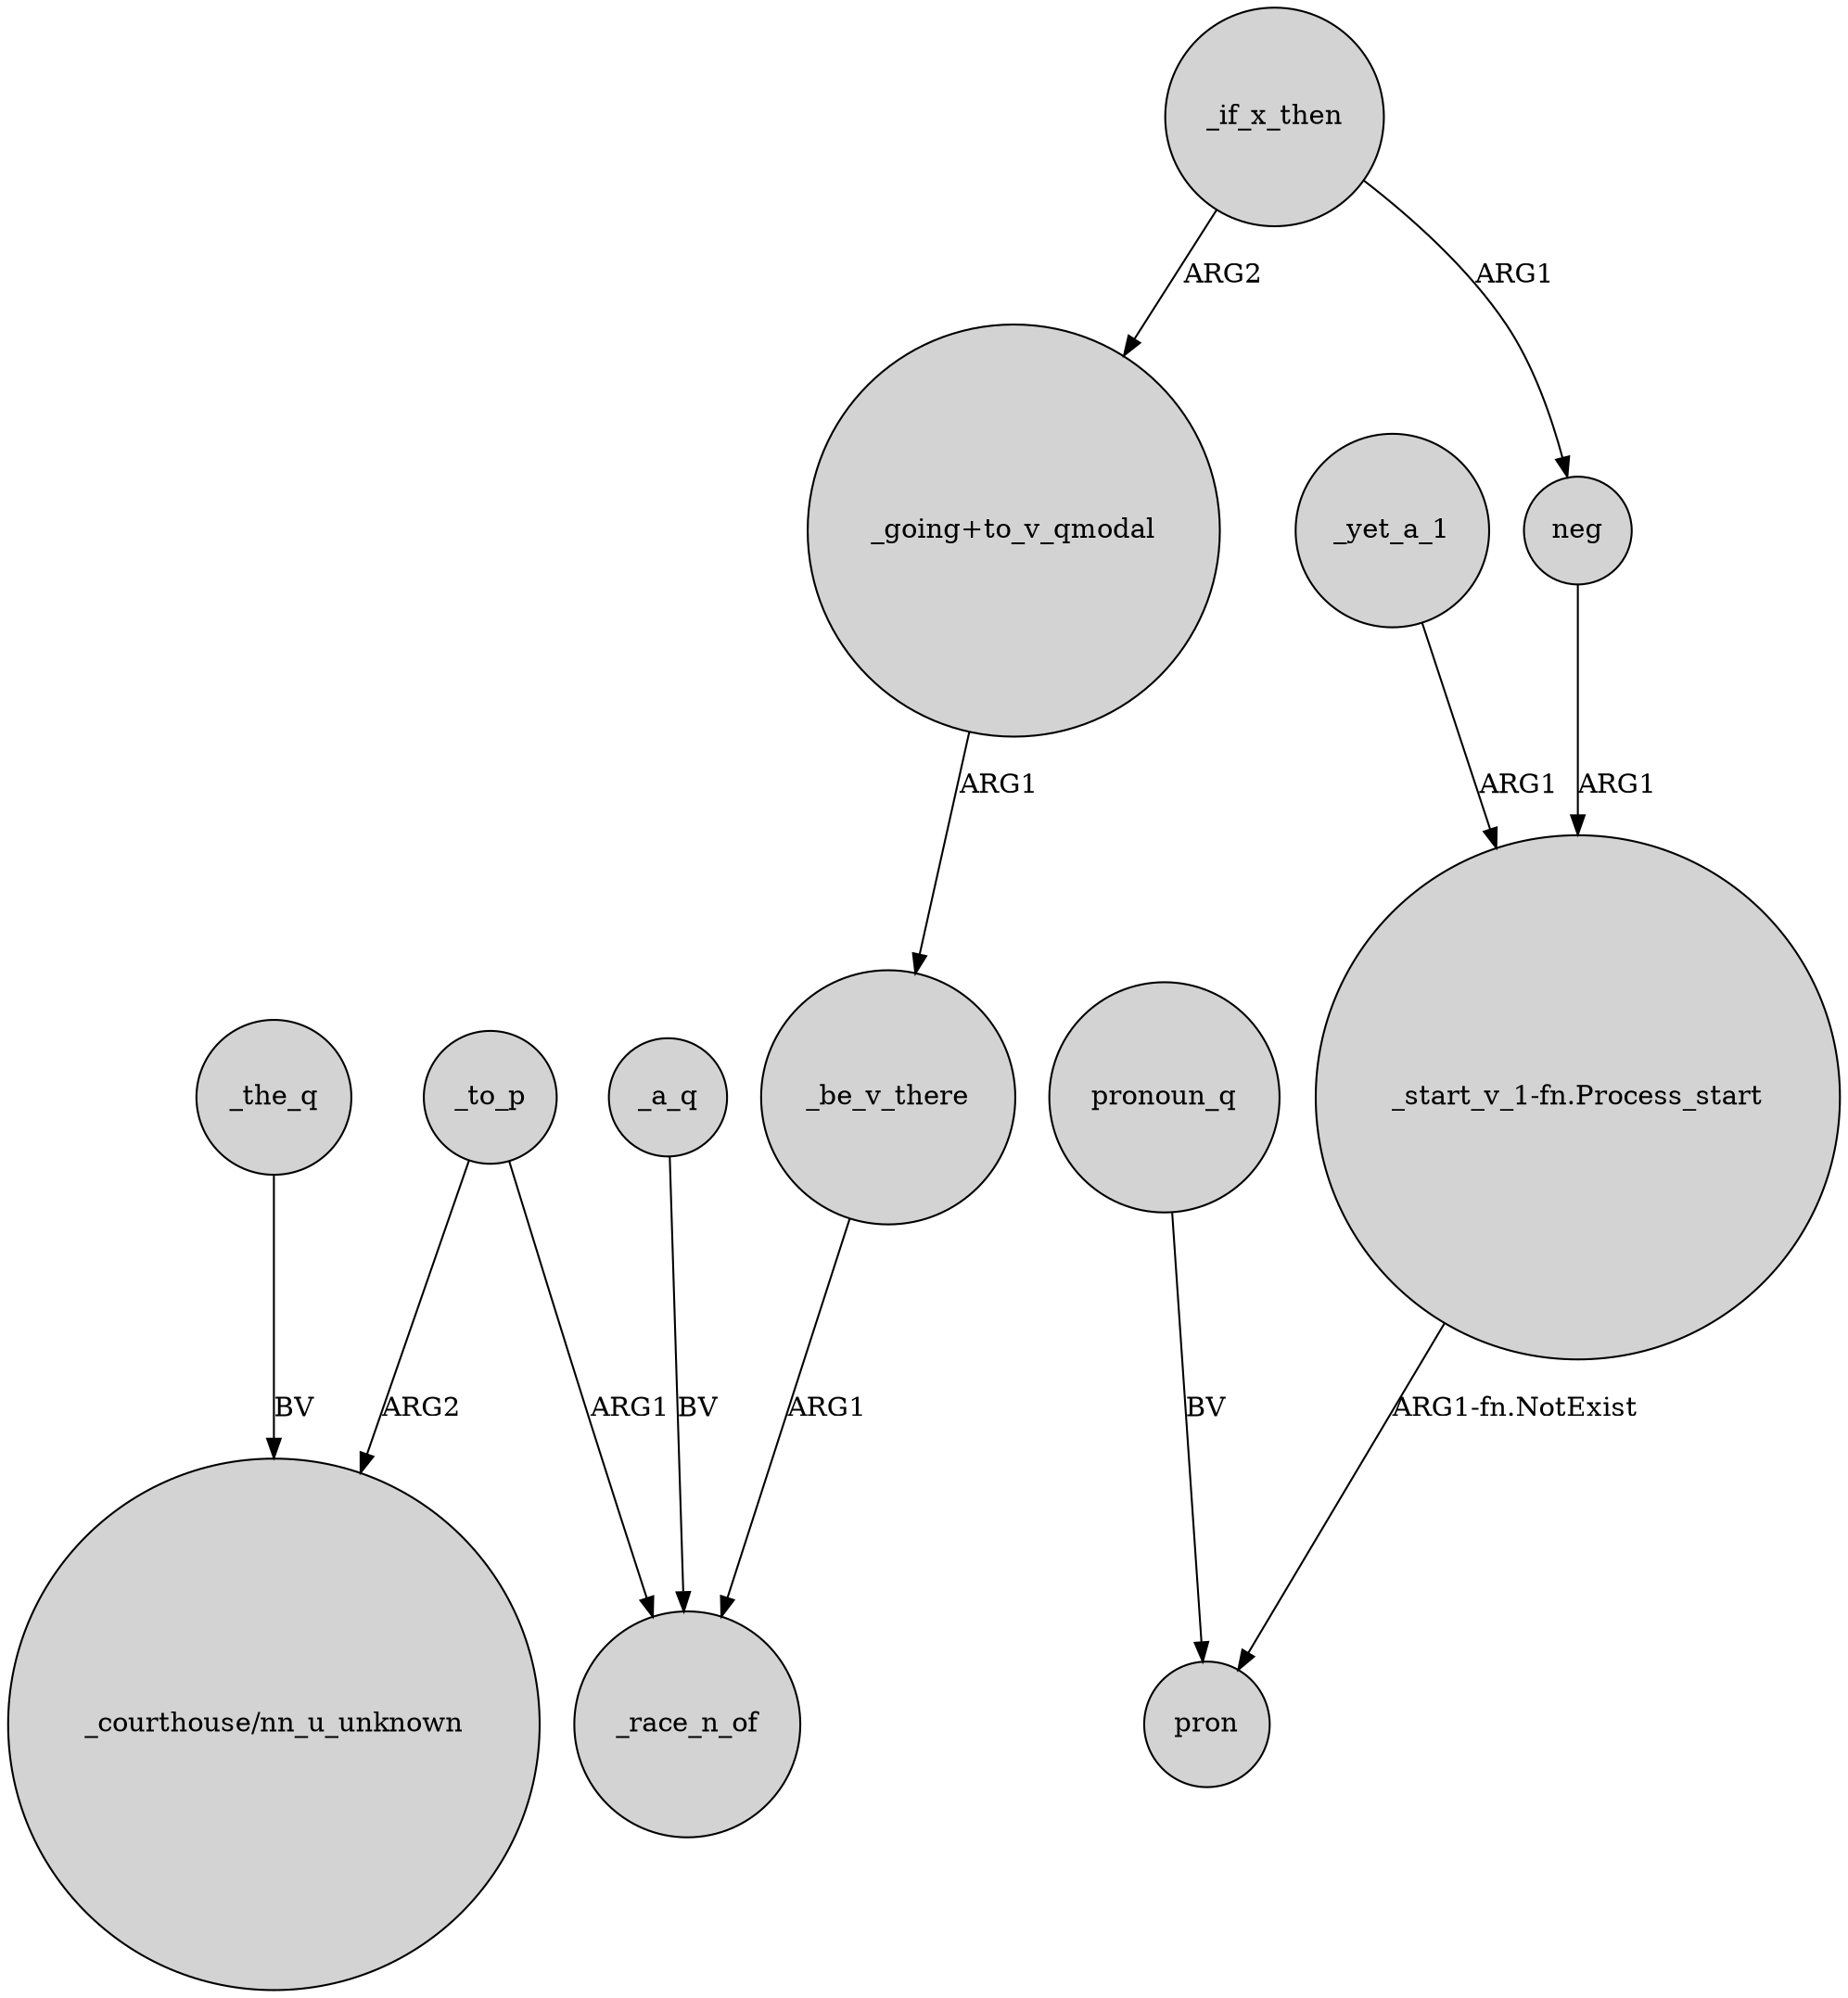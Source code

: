 digraph {
	node [shape=circle style=filled]
	_be_v_there -> _race_n_of [label=ARG1]
	_the_q -> "_courthouse/nn_u_unknown" [label=BV]
	"_start_v_1-fn.Process_start" -> pron [label="ARG1-fn.NotExist"]
	_if_x_then -> neg [label=ARG1]
	_to_p -> _race_n_of [label=ARG1]
	"_going+to_v_qmodal" -> _be_v_there [label=ARG1]
	_to_p -> "_courthouse/nn_u_unknown" [label=ARG2]
	_a_q -> _race_n_of [label=BV]
	_if_x_then -> "_going+to_v_qmodal" [label=ARG2]
	neg -> "_start_v_1-fn.Process_start" [label=ARG1]
	_yet_a_1 -> "_start_v_1-fn.Process_start" [label=ARG1]
	pronoun_q -> pron [label=BV]
}
